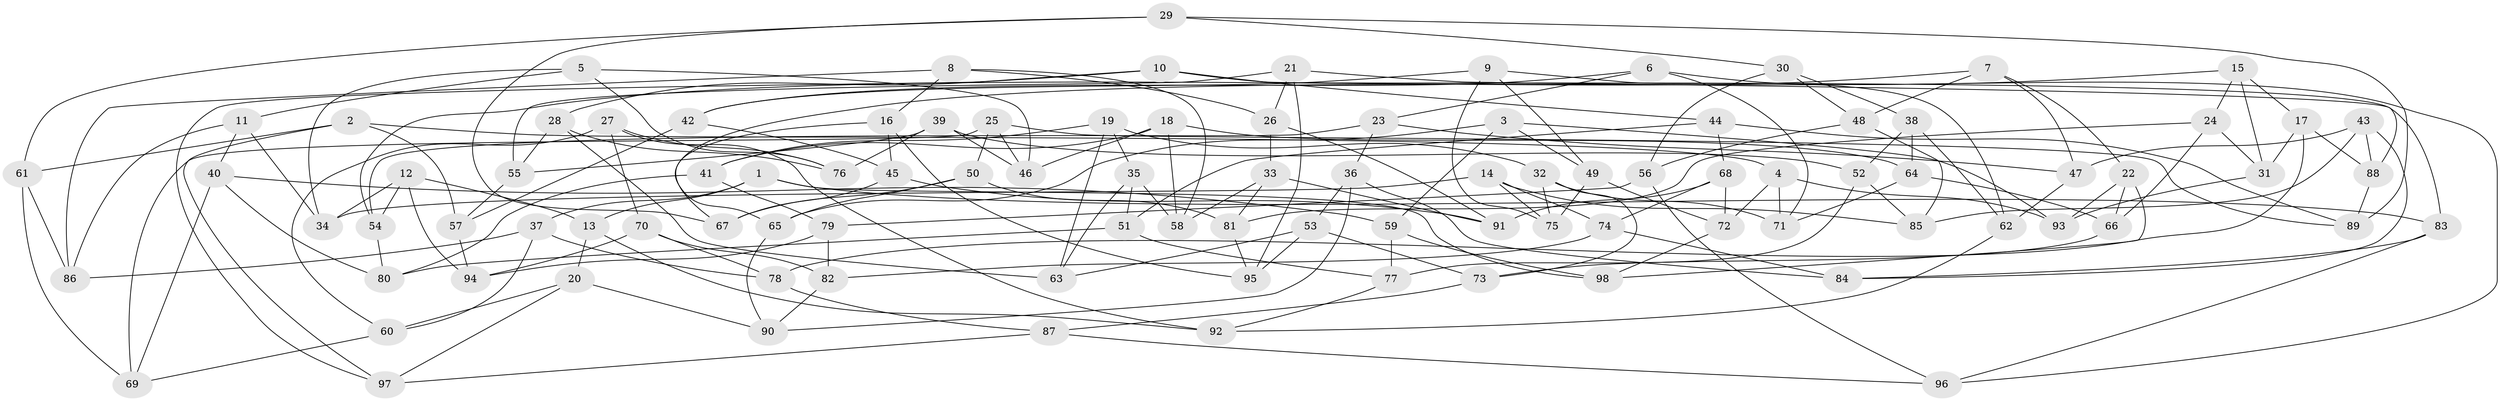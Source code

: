 // coarse degree distribution, {6: 0.5666666666666667, 4: 0.36666666666666664, 5: 0.06666666666666667}
// Generated by graph-tools (version 1.1) at 2025/24/03/03/25 07:24:26]
// undirected, 98 vertices, 196 edges
graph export_dot {
graph [start="1"]
  node [color=gray90,style=filled];
  1;
  2;
  3;
  4;
  5;
  6;
  7;
  8;
  9;
  10;
  11;
  12;
  13;
  14;
  15;
  16;
  17;
  18;
  19;
  20;
  21;
  22;
  23;
  24;
  25;
  26;
  27;
  28;
  29;
  30;
  31;
  32;
  33;
  34;
  35;
  36;
  37;
  38;
  39;
  40;
  41;
  42;
  43;
  44;
  45;
  46;
  47;
  48;
  49;
  50;
  51;
  52;
  53;
  54;
  55;
  56;
  57;
  58;
  59;
  60;
  61;
  62;
  63;
  64;
  65;
  66;
  67;
  68;
  69;
  70;
  71;
  72;
  73;
  74;
  75;
  76;
  77;
  78;
  79;
  80;
  81;
  82;
  83;
  84;
  85;
  86;
  87;
  88;
  89;
  90;
  91;
  92;
  93;
  94;
  95;
  96;
  97;
  98;
  1 -- 13;
  1 -- 83;
  1 -- 37;
  1 -- 98;
  2 -- 4;
  2 -- 57;
  2 -- 97;
  2 -- 61;
  3 -- 49;
  3 -- 59;
  3 -- 65;
  3 -- 93;
  4 -- 71;
  4 -- 72;
  4 -- 93;
  5 -- 11;
  5 -- 34;
  5 -- 46;
  5 -- 76;
  6 -- 96;
  6 -- 23;
  6 -- 42;
  6 -- 71;
  7 -- 54;
  7 -- 48;
  7 -- 47;
  7 -- 22;
  8 -- 26;
  8 -- 58;
  8 -- 86;
  8 -- 16;
  9 -- 75;
  9 -- 42;
  9 -- 62;
  9 -- 49;
  10 -- 28;
  10 -- 44;
  10 -- 97;
  10 -- 83;
  11 -- 86;
  11 -- 34;
  11 -- 40;
  12 -- 13;
  12 -- 94;
  12 -- 54;
  12 -- 34;
  13 -- 92;
  13 -- 20;
  14 -- 75;
  14 -- 34;
  14 -- 74;
  14 -- 85;
  15 -- 24;
  15 -- 31;
  15 -- 17;
  15 -- 65;
  16 -- 95;
  16 -- 67;
  16 -- 45;
  17 -- 78;
  17 -- 31;
  17 -- 88;
  18 -- 58;
  18 -- 41;
  18 -- 64;
  18 -- 46;
  19 -- 35;
  19 -- 32;
  19 -- 41;
  19 -- 63;
  20 -- 90;
  20 -- 97;
  20 -- 60;
  21 -- 26;
  21 -- 88;
  21 -- 55;
  21 -- 95;
  22 -- 93;
  22 -- 98;
  22 -- 66;
  23 -- 54;
  23 -- 47;
  23 -- 36;
  24 -- 66;
  24 -- 81;
  24 -- 31;
  25 -- 69;
  25 -- 89;
  25 -- 46;
  25 -- 50;
  26 -- 33;
  26 -- 91;
  27 -- 76;
  27 -- 70;
  27 -- 60;
  27 -- 92;
  28 -- 76;
  28 -- 63;
  28 -- 55;
  29 -- 61;
  29 -- 89;
  29 -- 30;
  29 -- 67;
  30 -- 38;
  30 -- 56;
  30 -- 48;
  31 -- 93;
  32 -- 75;
  32 -- 73;
  32 -- 71;
  33 -- 81;
  33 -- 58;
  33 -- 91;
  35 -- 58;
  35 -- 51;
  35 -- 63;
  36 -- 90;
  36 -- 53;
  36 -- 84;
  37 -- 60;
  37 -- 78;
  37 -- 86;
  38 -- 62;
  38 -- 64;
  38 -- 52;
  39 -- 52;
  39 -- 76;
  39 -- 46;
  39 -- 55;
  40 -- 59;
  40 -- 80;
  40 -- 69;
  41 -- 79;
  41 -- 80;
  42 -- 45;
  42 -- 57;
  43 -- 84;
  43 -- 85;
  43 -- 88;
  43 -- 47;
  44 -- 51;
  44 -- 68;
  44 -- 89;
  45 -- 91;
  45 -- 67;
  47 -- 62;
  48 -- 85;
  48 -- 56;
  49 -- 75;
  49 -- 72;
  50 -- 65;
  50 -- 81;
  50 -- 67;
  51 -- 77;
  51 -- 80;
  52 -- 85;
  52 -- 77;
  53 -- 73;
  53 -- 95;
  53 -- 63;
  54 -- 80;
  55 -- 57;
  56 -- 79;
  56 -- 96;
  57 -- 94;
  59 -- 98;
  59 -- 77;
  60 -- 69;
  61 -- 69;
  61 -- 86;
  62 -- 92;
  64 -- 71;
  64 -- 66;
  65 -- 90;
  66 -- 73;
  68 -- 74;
  68 -- 91;
  68 -- 72;
  70 -- 94;
  70 -- 82;
  70 -- 78;
  72 -- 98;
  73 -- 87;
  74 -- 84;
  74 -- 82;
  77 -- 92;
  78 -- 87;
  79 -- 82;
  79 -- 94;
  81 -- 95;
  82 -- 90;
  83 -- 84;
  83 -- 96;
  87 -- 96;
  87 -- 97;
  88 -- 89;
}
